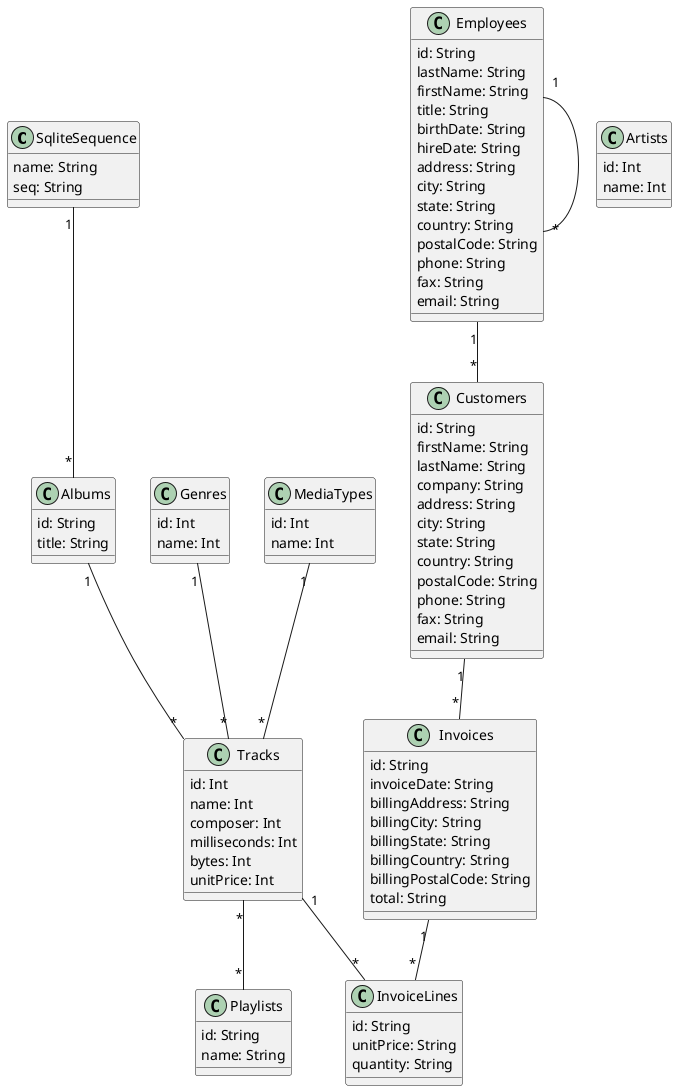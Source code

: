@startuml "Store1"


class SqliteSequence{
  name: String
  seq: String
}

class Artists{
  id: Int
  name: Int
}

class Albums{
  id: String
  title: String
}

class Employees{
  id: String
  lastName: String
  firstName: String
  title: String
  birthDate: String
  hireDate: String
  address: String
  city: String
  state: String
  country: String
  postalCode: String
  phone: String
  fax: String
  email: String
}

class Customers{
  id: String
  firstName: String
  lastName: String
  company: String
  address: String
  city: String
  state: String
  country: String
  postalCode: String
  phone: String
  fax: String
  email: String
}

class Genres{
  id: Int
  name: Int
}

class Invoices{
  id: String
  invoiceDate: String
  billingAddress: String
  billingCity: String
  billingState: String
  billingCountry: String
  billingPostalCode: String
  total: String
}

class MediaTypes{
  id: Int
  name: Int
}

class Tracks{
  id: Int
  name: Int
  composer: Int
  milliseconds: Int
  bytes: Int
  unitPrice: Int
}

class InvoiceLines{
  id: String
  unitPrice: String
  quantity: String
}

class Playlists{
  id: String
  name: String
}



SqliteSequence "1" -- "*" Albums

Albums "1" -- "*" Tracks

Employees "1" -- "*" Customers

Employees "1" -- "*" Employees

Customers "1" -- "*" Invoices

Genres "1" -- "*" Tracks

Invoices "1" -- "*" InvoiceLines

MediaTypes "1" -- "*" Tracks

Tracks "1" -- "*" InvoiceLines

Tracks "*" -- "*" Playlists


@enduml